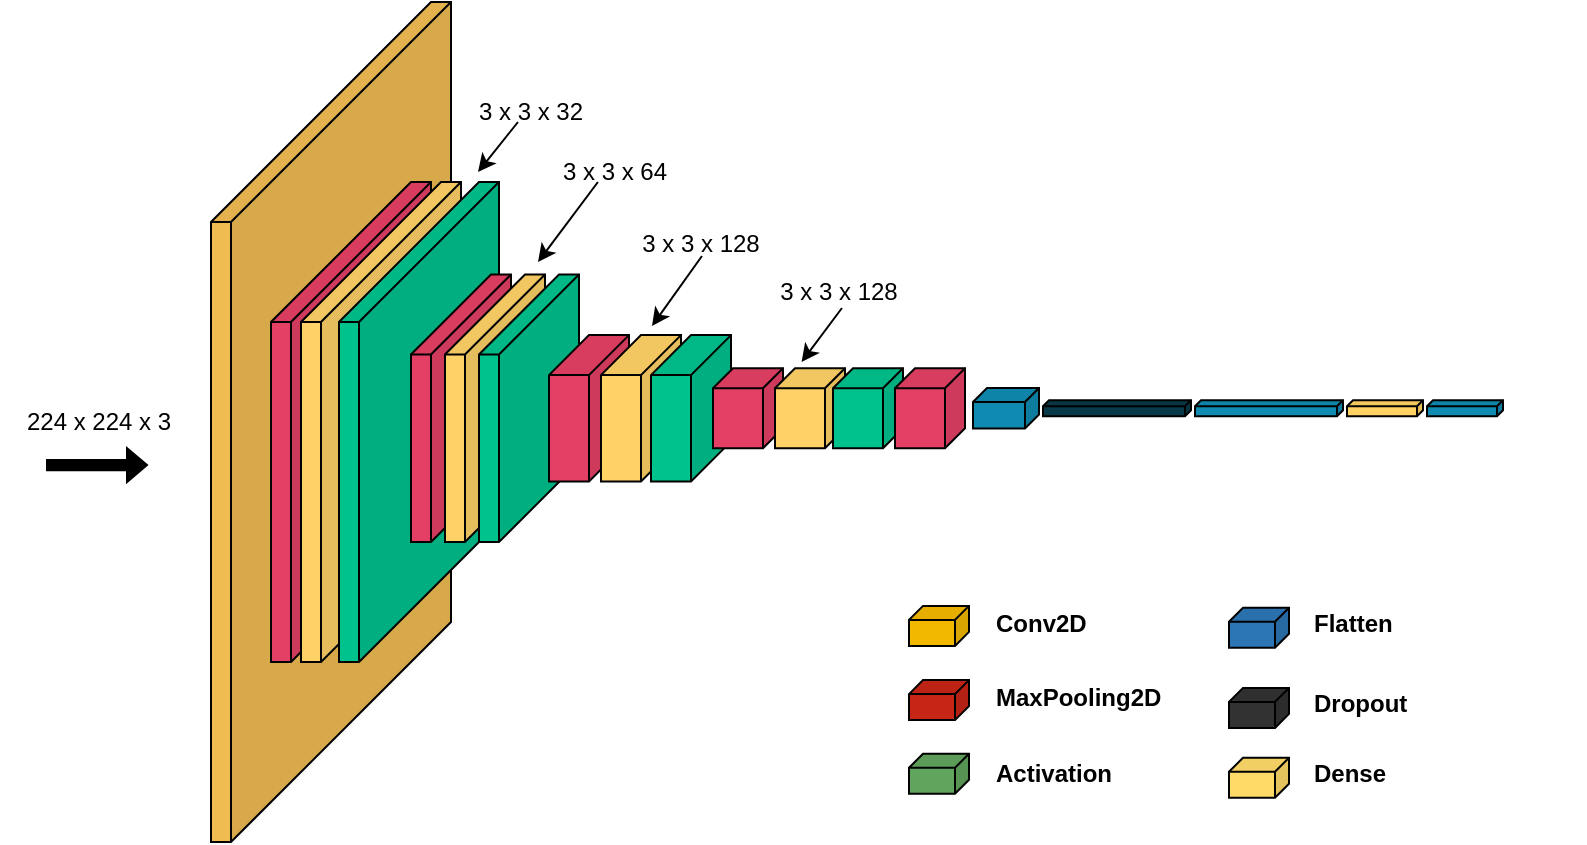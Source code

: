 <mxfile version="17.4.6" type="device"><diagram id="SFLMN87eMOYYoGdv4WWx" name="Page-1"><mxGraphModel dx="1871" dy="541" grid="1" gridSize="10" guides="1" tooltips="1" connect="1" arrows="1" fold="1" page="1" pageScale="1" pageWidth="850" pageHeight="1100" math="0" shadow="0"><root><mxCell id="0"/><mxCell id="1" parent="0"/><mxCell id="Tm_jNtA9sKRzXVQCccqL-2" value="" style="shape=cube;whiteSpace=wrap;html=1;boundedLbl=1;backgroundOutline=1;darkOpacity=0.05;darkOpacity2=0.1;size=110;direction=east;flipH=1;fillColor=#efbc52;strokeColor=default;gradientColor=none;" parent="1" vertex="1"><mxGeometry x="-153.5" y="400" width="120" height="420" as="geometry"/></mxCell><mxCell id="Tm_jNtA9sKRzXVQCccqL-3" value="" style="shape=cube;whiteSpace=wrap;html=1;boundedLbl=1;backgroundOutline=1;darkOpacity=0.05;darkOpacity2=0.1;size=70;direction=east;flipH=1;fillColor=#e44065;strokeColor=#000000;" parent="1" vertex="1"><mxGeometry x="-123.5" y="490" width="80" height="240" as="geometry"/></mxCell><mxCell id="Tm_jNtA9sKRzXVQCccqL-4" value="" style="shape=cube;whiteSpace=wrap;html=1;boundedLbl=1;backgroundOutline=1;darkOpacity=0.05;darkOpacity2=0.1;size=70;direction=east;flipH=1;fillColor=#ffd267;strokeColor=#000000;" parent="1" vertex="1"><mxGeometry x="-108.5" y="490" width="80" height="240" as="geometry"/></mxCell><mxCell id="Tm_jNtA9sKRzXVQCccqL-5" value="" style="shape=cube;whiteSpace=wrap;html=1;boundedLbl=1;backgroundOutline=1;darkOpacity=0.05;darkOpacity2=0.1;size=70;direction=east;flipH=1;fillColor=#00c28d;strokeColor=#000000;" parent="1" vertex="1"><mxGeometry x="-89.5" y="490" width="80" height="240" as="geometry"/></mxCell><mxCell id="Tm_jNtA9sKRzXVQCccqL-6" value="" style="shape=cube;whiteSpace=wrap;html=1;boundedLbl=1;backgroundOutline=1;darkOpacity=0.05;darkOpacity2=0.1;size=40;direction=east;flipH=1;fillColor=#e44065;strokeColor=#000000;" parent="1" vertex="1"><mxGeometry x="-53.5" y="536.25" width="50" height="133.75" as="geometry"/></mxCell><mxCell id="Tm_jNtA9sKRzXVQCccqL-7" value="" style="shape=cube;whiteSpace=wrap;html=1;boundedLbl=1;backgroundOutline=1;darkOpacity=0.05;darkOpacity2=0.1;size=40;direction=east;flipH=1;fillColor=#FFD267;strokeColor=#000000;" parent="1" vertex="1"><mxGeometry x="-36.5" y="536.25" width="50" height="133.75" as="geometry"/></mxCell><mxCell id="Tm_jNtA9sKRzXVQCccqL-8" value="" style="shape=cube;whiteSpace=wrap;html=1;boundedLbl=1;backgroundOutline=1;darkOpacity=0.05;darkOpacity2=0.1;size=40;direction=east;flipH=1;fillColor=#00C28D;strokeColor=#000000;" parent="1" vertex="1"><mxGeometry x="-19.5" y="536.25" width="50" height="133.75" as="geometry"/></mxCell><mxCell id="Tm_jNtA9sKRzXVQCccqL-10" value="" style="shape=cube;whiteSpace=wrap;html=1;boundedLbl=1;backgroundOutline=1;darkOpacity=0.05;darkOpacity2=0.1;size=20;direction=east;flipH=1;fillColor=#E44065;strokeColor=#000000;" parent="1" vertex="1"><mxGeometry x="15.5" y="566.56" width="40" height="73.13" as="geometry"/></mxCell><mxCell id="Tm_jNtA9sKRzXVQCccqL-11" value="" style="shape=cube;whiteSpace=wrap;html=1;boundedLbl=1;backgroundOutline=1;darkOpacity=0.05;darkOpacity2=0.1;size=20;direction=east;flipH=1;fillColor=#FFD267;strokeColor=#000000;" parent="1" vertex="1"><mxGeometry x="41.5" y="566.56" width="40" height="73.13" as="geometry"/></mxCell><mxCell id="Tm_jNtA9sKRzXVQCccqL-12" value="" style="shape=cube;whiteSpace=wrap;html=1;boundedLbl=1;backgroundOutline=1;darkOpacity=0.05;darkOpacity2=0.1;size=20;direction=east;flipH=1;fillColor=#00C28D;strokeColor=#000000;" parent="1" vertex="1"><mxGeometry x="66.5" y="566.56" width="40" height="73.13" as="geometry"/></mxCell><mxCell id="Tm_jNtA9sKRzXVQCccqL-14" value="" style="shape=cube;whiteSpace=wrap;html=1;boundedLbl=1;backgroundOutline=1;darkOpacity=0.05;darkOpacity2=0.1;size=10;direction=east;flipH=1;fillColor=#E44065;strokeColor=#000000;" parent="1" vertex="1"><mxGeometry x="97.5" y="583.13" width="35" height="40" as="geometry"/></mxCell><mxCell id="Tm_jNtA9sKRzXVQCccqL-15" value="" style="shape=cube;whiteSpace=wrap;html=1;boundedLbl=1;backgroundOutline=1;darkOpacity=0.05;darkOpacity2=0.1;size=10;direction=east;flipH=1;fillColor=#FFD267;strokeColor=#000000;" parent="1" vertex="1"><mxGeometry x="128.5" y="583.13" width="35" height="40" as="geometry"/></mxCell><mxCell id="Tm_jNtA9sKRzXVQCccqL-16" value="" style="shape=cube;whiteSpace=wrap;html=1;boundedLbl=1;backgroundOutline=1;darkOpacity=0.05;darkOpacity2=0.1;size=7;direction=east;flipH=1;fillColor=#0f8bb1;strokeColor=#000000;" parent="1" vertex="1"><mxGeometry x="227.5" y="592.96" width="33" height="20.32" as="geometry"/></mxCell><mxCell id="Tm_jNtA9sKRzXVQCccqL-17" value="" style="shape=cube;whiteSpace=wrap;html=1;boundedLbl=1;backgroundOutline=1;darkOpacity=0.05;darkOpacity2=0.1;size=3;direction=east;flipH=1;fillColor=#083948;strokeColor=#000000;" parent="1" vertex="1"><mxGeometry x="262.5" y="599.12" width="74" height="8" as="geometry"/></mxCell><mxCell id="Tm_jNtA9sKRzXVQCccqL-18" value="" style="shape=cube;whiteSpace=wrap;html=1;boundedLbl=1;backgroundOutline=1;darkOpacity=0.05;darkOpacity2=0.1;size=3;direction=east;flipH=1;fillColor=#0F8BB1;strokeColor=#000000;" parent="1" vertex="1"><mxGeometry x="338.5" y="599.13" width="74" height="8" as="geometry"/></mxCell><mxCell id="Tm_jNtA9sKRzXVQCccqL-19" value="" style="shape=cube;whiteSpace=wrap;html=1;boundedLbl=1;backgroundOutline=1;darkOpacity=0.05;darkOpacity2=0.1;size=3;direction=east;flipH=1;fillColor=#ffd263;strokeColor=#000000;" parent="1" vertex="1"><mxGeometry x="414.5" y="599.13" width="38" height="8" as="geometry"/></mxCell><mxCell id="Tm_jNtA9sKRzXVQCccqL-20" value="" style="shape=cube;whiteSpace=wrap;html=1;boundedLbl=1;backgroundOutline=1;darkOpacity=0.05;darkOpacity2=0.1;size=7;direction=east;flipH=1;fillColor=#f2b800;strokeColor=#000000;" parent="1" vertex="1"><mxGeometry x="195.5" y="701.94" width="30" height="20" as="geometry"/></mxCell><mxCell id="Tm_jNtA9sKRzXVQCccqL-21" value="" style="shape=cube;whiteSpace=wrap;html=1;boundedLbl=1;backgroundOutline=1;darkOpacity=0.05;darkOpacity2=0.1;size=7;direction=east;flipH=1;fillColor=#c72516;strokeColor=#000000;" parent="1" vertex="1"><mxGeometry x="195.5" y="739.06" width="30" height="20" as="geometry"/></mxCell><mxCell id="Tm_jNtA9sKRzXVQCccqL-22" value="" style="shape=cube;whiteSpace=wrap;html=1;boundedLbl=1;backgroundOutline=1;darkOpacity=0.05;darkOpacity2=0.1;size=7;direction=east;flipH=1;fillColor=#61a45d;strokeColor=#000000;" parent="1" vertex="1"><mxGeometry x="195.5" y="775.88" width="30" height="20" as="geometry"/></mxCell><mxCell id="Tm_jNtA9sKRzXVQCccqL-23" value="" style="shape=cube;whiteSpace=wrap;html=1;boundedLbl=1;backgroundOutline=1;darkOpacity=0.05;darkOpacity2=0.1;size=3;direction=east;flipH=1;fillColor=#0F8BB1;strokeColor=#000000;" parent="1" vertex="1"><mxGeometry x="454.5" y="599.12" width="38" height="8" as="geometry"/></mxCell><mxCell id="Tm_jNtA9sKRzXVQCccqL-24" value="" style="shape=cube;whiteSpace=wrap;html=1;boundedLbl=1;backgroundOutline=1;darkOpacity=0.05;darkOpacity2=0.1;size=7;direction=east;flipH=1;fillColor=#2c76b5;strokeColor=#000000;" parent="1" vertex="1"><mxGeometry x="355.5" y="702.88" width="30" height="20" as="geometry"/></mxCell><mxCell id="Tm_jNtA9sKRzXVQCccqL-33" value="224 x 224 x 3" style="text;html=1;strokeColor=none;fillColor=none;align=center;verticalAlign=middle;whiteSpace=wrap;rounded=0;" parent="1" vertex="1"><mxGeometry x="-259" y="595" width="99" height="30" as="geometry"/></mxCell><mxCell id="Tm_jNtA9sKRzXVQCccqL-34" value="3 x 3 x 32" style="text;html=1;strokeColor=none;fillColor=none;align=center;verticalAlign=middle;whiteSpace=wrap;rounded=0;" parent="1" vertex="1"><mxGeometry x="-43.5" y="440.0" width="99" height="30" as="geometry"/></mxCell><mxCell id="Tm_jNtA9sKRzXVQCccqL-35" value="3 x 3 x 64" style="text;html=1;strokeColor=none;fillColor=none;align=center;verticalAlign=middle;whiteSpace=wrap;rounded=0;" parent="1" vertex="1"><mxGeometry x="-1.5" y="470" width="99" height="30" as="geometry"/></mxCell><mxCell id="Tm_jNtA9sKRzXVQCccqL-36" value="3 x 3 x 128" style="text;html=1;strokeColor=none;fillColor=none;align=center;verticalAlign=middle;whiteSpace=wrap;rounded=0;" parent="1" vertex="1"><mxGeometry x="41.5" y="506.25" width="99" height="30" as="geometry"/></mxCell><mxCell id="Tm_jNtA9sKRzXVQCccqL-37" value="3 x 3 x 128" style="text;html=1;strokeColor=none;fillColor=none;align=center;verticalAlign=middle;whiteSpace=wrap;rounded=0;" parent="1" vertex="1"><mxGeometry x="111" y="530" width="99" height="30" as="geometry"/></mxCell><mxCell id="Tm_jNtA9sKRzXVQCccqL-38" value="" style="shape=cube;whiteSpace=wrap;html=1;boundedLbl=1;backgroundOutline=1;darkOpacity=0.05;darkOpacity2=0.1;size=10;direction=east;flipH=1;fillColor=#00C28D;strokeColor=#000000;" parent="1" vertex="1"><mxGeometry x="157.5" y="583.13" width="35" height="40" as="geometry"/></mxCell><mxCell id="Tm_jNtA9sKRzXVQCccqL-39" value="" style="shape=cube;whiteSpace=wrap;html=1;boundedLbl=1;backgroundOutline=1;darkOpacity=0.05;darkOpacity2=0.1;size=10;direction=east;flipH=1;fillColor=#E44065;strokeColor=#000000;" parent="1" vertex="1"><mxGeometry x="188.5" y="583.12" width="35" height="40" as="geometry"/></mxCell><mxCell id="Tm_jNtA9sKRzXVQCccqL-44" value="Conv2D" style="text;html=1;strokeColor=none;fillColor=none;align=left;verticalAlign=middle;whiteSpace=wrap;rounded=0;fontStyle=1" parent="1" vertex="1"><mxGeometry x="236.5" y="699" width="138" height="23.88" as="geometry"/></mxCell><mxCell id="Tm_jNtA9sKRzXVQCccqL-45" value="MaxPooling2D" style="text;html=1;strokeColor=none;fillColor=none;align=left;verticalAlign=middle;whiteSpace=wrap;rounded=0;fontStyle=1" parent="1" vertex="1"><mxGeometry x="236.5" y="736.12" width="138" height="23.88" as="geometry"/></mxCell><mxCell id="Tm_jNtA9sKRzXVQCccqL-46" value="Activation" style="text;html=1;strokeColor=none;fillColor=none;align=left;verticalAlign=middle;whiteSpace=wrap;rounded=0;fontStyle=1" parent="1" vertex="1"><mxGeometry x="236.5" y="774" width="138" height="23.88" as="geometry"/></mxCell><mxCell id="Tm_jNtA9sKRzXVQCccqL-47" value="Flatten" style="text;html=1;strokeColor=none;fillColor=none;align=left;verticalAlign=middle;whiteSpace=wrap;rounded=0;fontStyle=1" parent="1" vertex="1"><mxGeometry x="395.5" y="699" width="138" height="23.88" as="geometry"/></mxCell><mxCell id="Tm_jNtA9sKRzXVQCccqL-53" value="" style="shape=cube;whiteSpace=wrap;html=1;boundedLbl=1;backgroundOutline=1;darkOpacity=0.05;darkOpacity2=0.1;size=7;direction=east;flipH=1;fillColor=#323232;strokeColor=#000000;" parent="1" vertex="1"><mxGeometry x="355.5" y="742.94" width="30" height="20" as="geometry"/></mxCell><mxCell id="Tm_jNtA9sKRzXVQCccqL-54" value="Dropout" style="text;html=1;strokeColor=none;fillColor=none;align=left;verticalAlign=middle;whiteSpace=wrap;rounded=0;fontStyle=1" parent="1" vertex="1"><mxGeometry x="395.5" y="739.06" width="138" height="23.88" as="geometry"/></mxCell><mxCell id="Tm_jNtA9sKRzXVQCccqL-55" value="" style="shape=cube;whiteSpace=wrap;html=1;boundedLbl=1;backgroundOutline=1;darkOpacity=0.05;darkOpacity2=0.1;size=7;direction=east;flipH=1;fillColor=#ffda67;strokeColor=#000000;" parent="1" vertex="1"><mxGeometry x="355.5" y="777.88" width="30" height="20" as="geometry"/></mxCell><mxCell id="Tm_jNtA9sKRzXVQCccqL-56" value="Dense" style="text;html=1;strokeColor=none;fillColor=none;align=left;verticalAlign=middle;whiteSpace=wrap;rounded=0;fontStyle=1" parent="1" vertex="1"><mxGeometry x="395.5" y="774" width="138" height="23.88" as="geometry"/></mxCell><mxCell id="CFHKUrawalWklmzA48jF-1" value="" style="endArrow=classic;html=1;rounded=0;" edge="1" parent="1"><mxGeometry width="50" height="50" relative="1" as="geometry"><mxPoint y="460" as="sourcePoint"/><mxPoint x="-20" y="485" as="targetPoint"/></mxGeometry></mxCell><mxCell id="CFHKUrawalWklmzA48jF-2" value="" style="endArrow=classic;html=1;rounded=0;exitX=0.419;exitY=0.667;exitDx=0;exitDy=0;exitPerimeter=0;" edge="1" parent="1" source="Tm_jNtA9sKRzXVQCccqL-35"><mxGeometry width="50" height="50" relative="1" as="geometry"><mxPoint x="10" y="470" as="sourcePoint"/><mxPoint x="10" y="530" as="targetPoint"/></mxGeometry></mxCell><mxCell id="CFHKUrawalWklmzA48jF-4" value="" style="endArrow=classic;html=1;rounded=0;exitX=0.419;exitY=0.667;exitDx=0;exitDy=0;exitPerimeter=0;" edge="1" parent="1"><mxGeometry width="50" height="50" relative="1" as="geometry"><mxPoint x="91.981" y="527.01" as="sourcePoint"/><mxPoint x="67" y="562" as="targetPoint"/></mxGeometry></mxCell><mxCell id="CFHKUrawalWklmzA48jF-5" value="" style="endArrow=classic;html=1;rounded=0;exitX=0.419;exitY=0.667;exitDx=0;exitDy=0;exitPerimeter=0;entryX=0.621;entryY=-0.077;entryDx=0;entryDy=0;entryPerimeter=0;" edge="1" parent="1" target="Tm_jNtA9sKRzXVQCccqL-15"><mxGeometry width="50" height="50" relative="1" as="geometry"><mxPoint x="161.981" y="553.01" as="sourcePoint"/><mxPoint x="132" y="593" as="targetPoint"/></mxGeometry></mxCell><mxCell id="CFHKUrawalWklmzA48jF-6" value="" style="shape=singleArrow;whiteSpace=wrap;html=1;fillColor=#000000;" vertex="1" parent="1"><mxGeometry x="-235.5" y="623.12" width="50" height="16.88" as="geometry"/></mxCell></root></mxGraphModel></diagram></mxfile>
